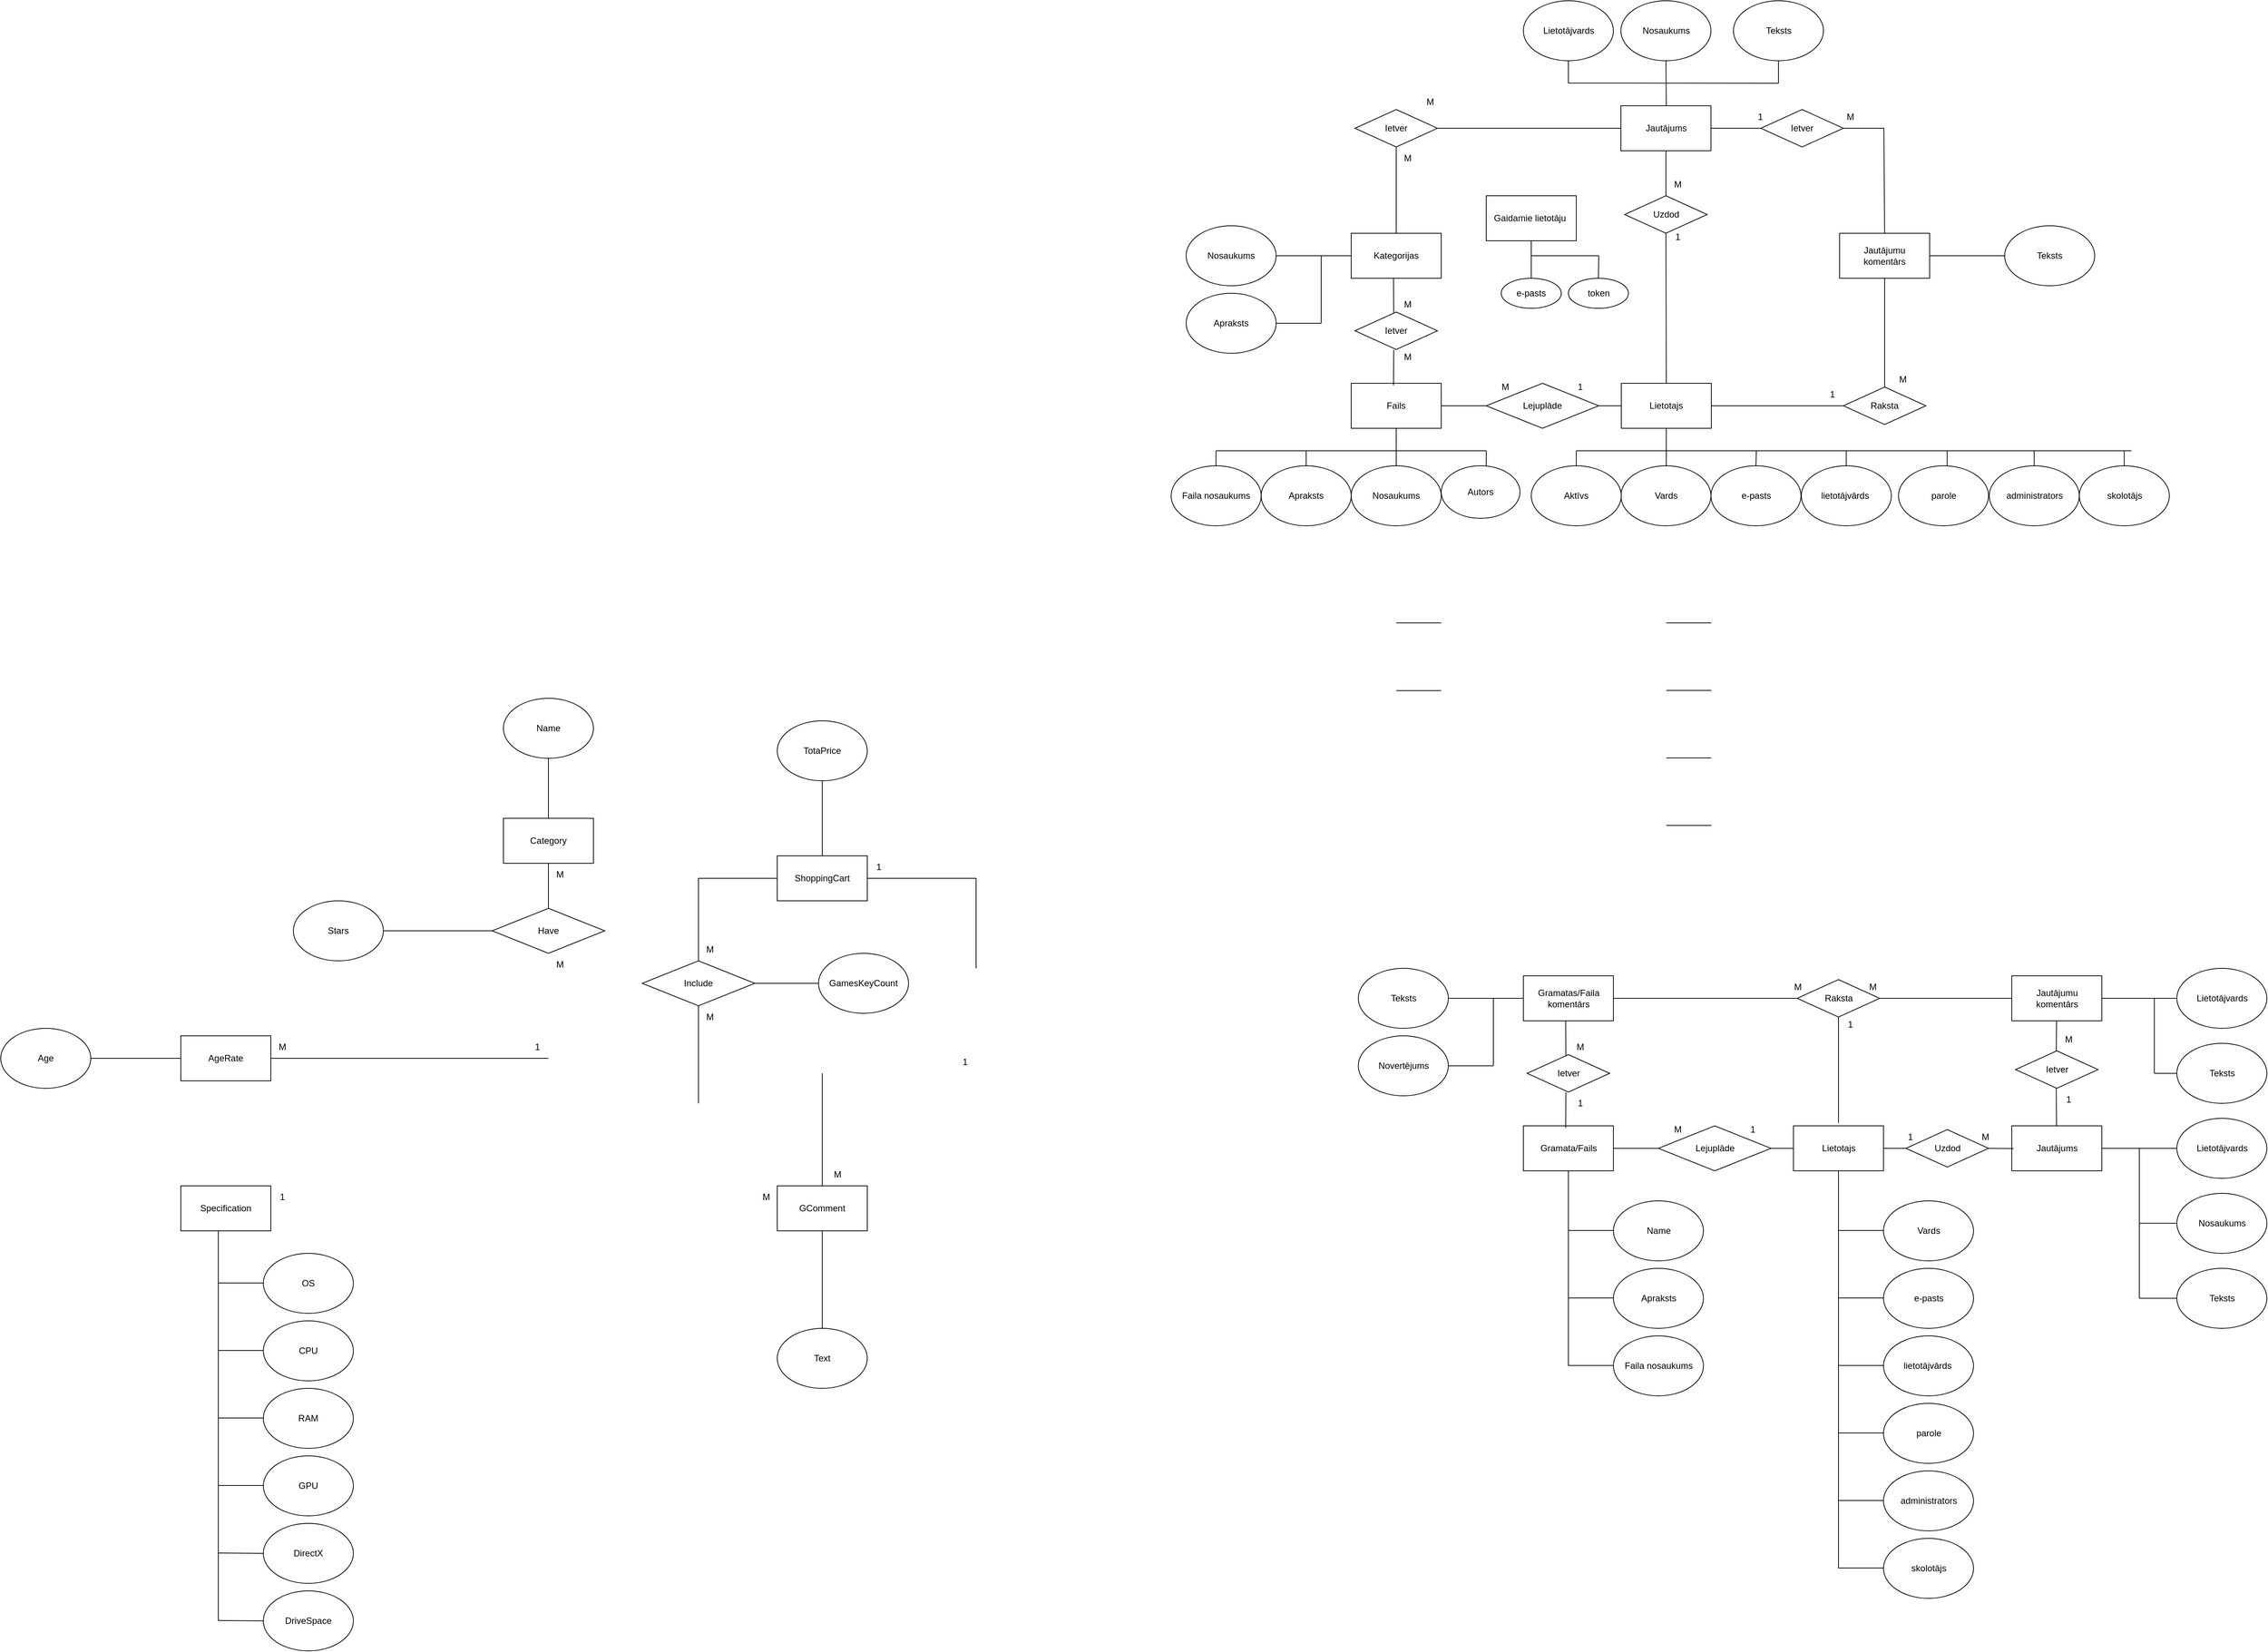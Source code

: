 <mxfile version="24.4.8" type="github">
  <diagram name="Страница — 1" id="zl32AqLXAHDdqQoyT2EN">
    <mxGraphModel dx="4114" dy="1927" grid="1" gridSize="10" guides="1" tooltips="1" connect="1" arrows="1" fold="1" page="1" pageScale="1" pageWidth="827" pageHeight="1169" math="0" shadow="0">
      <root>
        <mxCell id="0" />
        <mxCell id="1" parent="0" />
        <mxCell id="kFYqLt2y3ZUQdu_gal-k-1" value="Jautājumu&lt;br&gt;komentārs" style="rounded=0;whiteSpace=wrap;html=1;" parent="1" vertex="1">
          <mxGeometry x="711" y="-850" width="120" height="60" as="geometry" />
        </mxCell>
        <mxCell id="kFYqLt2y3ZUQdu_gal-k-2" value="Jautājums" style="rounded=0;whiteSpace=wrap;html=1;" parent="1" vertex="1">
          <mxGeometry x="419.5" y="-1020" width="120" height="60" as="geometry" />
        </mxCell>
        <mxCell id="kFYqLt2y3ZUQdu_gal-k-3" value="Fails" style="rounded=0;whiteSpace=wrap;html=1;" parent="1" vertex="1">
          <mxGeometry x="60" y="-650" width="120" height="60" as="geometry" />
        </mxCell>
        <mxCell id="kFYqLt2y3ZUQdu_gal-k-4" value="ShoppingCart" style="rounded=0;whiteSpace=wrap;html=1;" parent="1" vertex="1">
          <mxGeometry x="-705" y="-20" width="120" height="60" as="geometry" />
        </mxCell>
        <mxCell id="kFYqLt2y3ZUQdu_gal-k-5" value="Lietotajs" style="rounded=0;whiteSpace=wrap;html=1;" parent="1" vertex="1">
          <mxGeometry x="420" y="-650" width="120" height="60" as="geometry" />
        </mxCell>
        <mxCell id="kFYqLt2y3ZUQdu_gal-k-6" value="Teksts" style="ellipse;whiteSpace=wrap;html=1;" parent="1" vertex="1">
          <mxGeometry x="931" y="-860" width="120" height="80" as="geometry" />
        </mxCell>
        <mxCell id="kFYqLt2y3ZUQdu_gal-k-7" value="" style="endArrow=none;html=1;rounded=0;exitX=1;exitY=0.5;exitDx=0;exitDy=0;" parent="1" source="kFYqLt2y3ZUQdu_gal-k-1" edge="1">
          <mxGeometry width="50" height="50" relative="1" as="geometry">
            <mxPoint x="811" y="-680" as="sourcePoint" />
            <mxPoint x="931" y="-820" as="targetPoint" />
          </mxGeometry>
        </mxCell>
        <mxCell id="kFYqLt2y3ZUQdu_gal-k-8" value="Lietotājvards" style="ellipse;whiteSpace=wrap;html=1;" parent="1" vertex="1">
          <mxGeometry x="289.5" y="-1160" width="120" height="80" as="geometry" />
        </mxCell>
        <mxCell id="kFYqLt2y3ZUQdu_gal-k-9" value="Nosaukums" style="ellipse;whiteSpace=wrap;html=1;" parent="1" vertex="1">
          <mxGeometry x="419.5" y="-1160" width="120" height="80" as="geometry" />
        </mxCell>
        <mxCell id="kFYqLt2y3ZUQdu_gal-k-10" value="" style="endArrow=none;html=1;rounded=0;entryX=0.5;entryY=1;entryDx=0;entryDy=0;" parent="1" edge="1" target="kFYqLt2y3ZUQdu_gal-k-9">
          <mxGeometry width="50" height="50" relative="1" as="geometry">
            <mxPoint x="480" y="-1020" as="sourcePoint" />
            <mxPoint x="643.5" y="-990" as="targetPoint" />
          </mxGeometry>
        </mxCell>
        <mxCell id="kFYqLt2y3ZUQdu_gal-k-11" value="" style="endArrow=none;html=1;rounded=0;" parent="1" edge="1">
          <mxGeometry width="50" height="50" relative="1" as="geometry">
            <mxPoint x="349" y="-1050.28" as="sourcePoint" />
            <mxPoint x="629.5" y="-1050" as="targetPoint" />
          </mxGeometry>
        </mxCell>
        <mxCell id="kFYqLt2y3ZUQdu_gal-k-13" value="" style="endArrow=none;html=1;rounded=0;exitX=0.5;exitY=0;exitDx=0;exitDy=0;entryX=1;entryY=0.5;entryDx=0;entryDy=0;" parent="1" source="kFYqLt2y3ZUQdu_gal-k-1" target="H1r55hv6cag2Kq7DpMwc-3" edge="1">
          <mxGeometry width="50" height="50" relative="1" as="geometry">
            <mxPoint x="738.8" y="-860" as="sourcePoint" />
            <mxPoint x="739.5" y="-1010.0" as="targetPoint" />
            <Array as="points">
              <mxPoint x="770" y="-990" />
            </Array>
          </mxGeometry>
        </mxCell>
        <mxCell id="kFYqLt2y3ZUQdu_gal-k-14" value="" style="endArrow=none;html=1;rounded=0;exitX=0.5;exitY=0;exitDx=0;exitDy=0;entryX=0.5;entryY=1;entryDx=0;entryDy=0;" parent="1" source="VUvAiX2HDTpHdCh1CwL9-2" target="kFYqLt2y3ZUQdu_gal-k-2" edge="1">
          <mxGeometry width="50" height="50" relative="1" as="geometry">
            <mxPoint x="544" y="-965" as="sourcePoint" />
            <mxPoint x="574" y="-885" as="targetPoint" />
          </mxGeometry>
        </mxCell>
        <mxCell id="kFYqLt2y3ZUQdu_gal-k-17" value="GComment" style="rounded=0;whiteSpace=wrap;html=1;" parent="1" vertex="1">
          <mxGeometry x="-705" y="420" width="120" height="60" as="geometry" />
        </mxCell>
        <mxCell id="kFYqLt2y3ZUQdu_gal-k-18" value="Text" style="ellipse;whiteSpace=wrap;html=1;" parent="1" vertex="1">
          <mxGeometry x="-705" y="610" width="120" height="80" as="geometry" />
        </mxCell>
        <mxCell id="kFYqLt2y3ZUQdu_gal-k-19" value="" style="endArrow=none;html=1;rounded=0;exitX=0.5;exitY=1;exitDx=0;exitDy=0;" parent="1" source="kFYqLt2y3ZUQdu_gal-k-17" edge="1">
          <mxGeometry width="50" height="50" relative="1" as="geometry">
            <mxPoint x="-595" y="590" as="sourcePoint" />
            <mxPoint x="-645" y="610" as="targetPoint" />
          </mxGeometry>
        </mxCell>
        <mxCell id="kFYqLt2y3ZUQdu_gal-k-20" value="Vards" style="ellipse;whiteSpace=wrap;html=1;" parent="1" vertex="1">
          <mxGeometry x="419.5" y="-540" width="120" height="80" as="geometry" />
        </mxCell>
        <mxCell id="kFYqLt2y3ZUQdu_gal-k-21" value="e-pasts" style="ellipse;whiteSpace=wrap;html=1;" parent="1" vertex="1">
          <mxGeometry x="539.5" y="-540" width="120" height="80" as="geometry" />
        </mxCell>
        <mxCell id="kFYqLt2y3ZUQdu_gal-k-22" value="lietotājvārds&amp;nbsp;" style="ellipse;whiteSpace=wrap;html=1;" parent="1" vertex="1">
          <mxGeometry x="660" y="-540" width="120" height="80" as="geometry" />
        </mxCell>
        <mxCell id="kFYqLt2y3ZUQdu_gal-k-23" value="parole" style="ellipse;whiteSpace=wrap;html=1;" parent="1" vertex="1">
          <mxGeometry x="789.5" y="-540" width="120" height="80" as="geometry" />
        </mxCell>
        <mxCell id="kFYqLt2y3ZUQdu_gal-k-24" value="administrators" style="ellipse;whiteSpace=wrap;html=1;" parent="1" vertex="1">
          <mxGeometry x="910.5" y="-540" width="120" height="80" as="geometry" />
        </mxCell>
        <mxCell id="kFYqLt2y3ZUQdu_gal-k-25" value="skolotājs" style="ellipse;whiteSpace=wrap;html=1;" parent="1" vertex="1">
          <mxGeometry x="1030.5" y="-540" width="120" height="80" as="geometry" />
        </mxCell>
        <mxCell id="kFYqLt2y3ZUQdu_gal-k-26" value="" style="endArrow=none;html=1;rounded=0;" parent="1" edge="1">
          <mxGeometry width="50" height="50" relative="1" as="geometry">
            <mxPoint x="1100" y="-560" as="sourcePoint" />
            <mxPoint x="360" y="-560" as="targetPoint" />
          </mxGeometry>
        </mxCell>
        <mxCell id="kFYqLt2y3ZUQdu_gal-k-27" value="" style="endArrow=none;html=1;rounded=0;exitX=0.5;exitY=1;exitDx=0;exitDy=0;" parent="1" edge="1" source="kFYqLt2y3ZUQdu_gal-k-5">
          <mxGeometry width="50" height="50" relative="1" as="geometry">
            <mxPoint x="450" y="-530" as="sourcePoint" />
            <mxPoint x="480" y="-540" as="targetPoint" />
          </mxGeometry>
        </mxCell>
        <mxCell id="kFYqLt2y3ZUQdu_gal-k-28" value="" style="endArrow=none;html=1;rounded=0;entryX=0.5;entryY=0;entryDx=0;entryDy=0;" parent="1" edge="1" target="kFYqLt2y3ZUQdu_gal-k-21">
          <mxGeometry width="50" height="50" relative="1" as="geometry">
            <mxPoint x="600" y="-560" as="sourcePoint" />
            <mxPoint x="784.5" y="-510.24" as="targetPoint" />
          </mxGeometry>
        </mxCell>
        <mxCell id="kFYqLt2y3ZUQdu_gal-k-29" value="" style="endArrow=none;html=1;rounded=0;entryX=0;entryY=0.5;entryDx=0;entryDy=0;" parent="1" edge="1">
          <mxGeometry width="50" height="50" relative="1" as="geometry">
            <mxPoint x="480" y="-330.5" as="sourcePoint" />
            <mxPoint x="540" y="-330.5" as="targetPoint" />
          </mxGeometry>
        </mxCell>
        <mxCell id="kFYqLt2y3ZUQdu_gal-k-30" value="" style="endArrow=none;html=1;rounded=0;entryX=0;entryY=0.5;entryDx=0;entryDy=0;" parent="1" edge="1">
          <mxGeometry width="50" height="50" relative="1" as="geometry">
            <mxPoint x="480" y="-240.5" as="sourcePoint" />
            <mxPoint x="540" y="-240.5" as="targetPoint" />
          </mxGeometry>
        </mxCell>
        <mxCell id="kFYqLt2y3ZUQdu_gal-k-31" value="" style="endArrow=none;html=1;rounded=0;entryX=0;entryY=0.5;entryDx=0;entryDy=0;" parent="1" edge="1">
          <mxGeometry width="50" height="50" relative="1" as="geometry">
            <mxPoint x="480" y="-150.5" as="sourcePoint" />
            <mxPoint x="540" y="-150.5" as="targetPoint" />
          </mxGeometry>
        </mxCell>
        <mxCell id="kFYqLt2y3ZUQdu_gal-k-32" value="" style="endArrow=none;html=1;rounded=0;entryX=0;entryY=0.5;entryDx=0;entryDy=0;" parent="1" edge="1">
          <mxGeometry width="50" height="50" relative="1" as="geometry">
            <mxPoint x="480" y="-60.5" as="sourcePoint" />
            <mxPoint x="540" y="-60.5" as="targetPoint" />
          </mxGeometry>
        </mxCell>
        <mxCell id="kFYqLt2y3ZUQdu_gal-k-34" value="" style="endArrow=none;html=1;rounded=0;" parent="1" target="kFYqLt2y3ZUQdu_gal-k-17" edge="1">
          <mxGeometry width="50" height="50" relative="1" as="geometry">
            <mxPoint x="-645" y="270" as="sourcePoint" />
            <mxPoint x="-484" y="340" as="targetPoint" />
          </mxGeometry>
        </mxCell>
        <mxCell id="kFYqLt2y3ZUQdu_gal-k-35" value="Nosaukums" style="ellipse;whiteSpace=wrap;html=1;" parent="1" vertex="1">
          <mxGeometry x="60" y="-540" width="120" height="80" as="geometry" />
        </mxCell>
        <mxCell id="kFYqLt2y3ZUQdu_gal-k-36" value="Autors" style="ellipse;whiteSpace=wrap;html=1;" parent="1" vertex="1">
          <mxGeometry x="180" y="-540" width="105" height="70" as="geometry" />
        </mxCell>
        <mxCell id="kFYqLt2y3ZUQdu_gal-k-37" value="Apraksts" style="ellipse;whiteSpace=wrap;html=1;" parent="1" vertex="1">
          <mxGeometry x="-60" y="-540" width="120" height="80" as="geometry" />
        </mxCell>
        <mxCell id="kFYqLt2y3ZUQdu_gal-k-40" value="" style="endArrow=none;html=1;rounded=0;" parent="1" edge="1">
          <mxGeometry width="50" height="50" relative="1" as="geometry">
            <mxPoint x="-120" y="-560" as="sourcePoint" />
            <mxPoint x="240" y="-560" as="targetPoint" />
          </mxGeometry>
        </mxCell>
        <mxCell id="kFYqLt2y3ZUQdu_gal-k-41" value="" style="endArrow=none;html=1;rounded=0;exitX=0.5;exitY=1;exitDx=0;exitDy=0;" parent="1" edge="1" source="kFYqLt2y3ZUQdu_gal-k-3">
          <mxGeometry width="50" height="50" relative="1" as="geometry">
            <mxPoint x="120" y="-510.5" as="sourcePoint" />
            <mxPoint x="120" y="-540" as="targetPoint" />
          </mxGeometry>
        </mxCell>
        <mxCell id="kFYqLt2y3ZUQdu_gal-k-42" value="" style="endArrow=none;html=1;rounded=0;entryX=0.5;entryY=0;entryDx=0;entryDy=0;" parent="1" edge="1" target="kFYqLt2y3ZUQdu_gal-k-37">
          <mxGeometry width="50" height="50" relative="1" as="geometry">
            <mxPoint y="-560" as="sourcePoint" />
            <mxPoint x="90" y="-450" as="targetPoint" />
          </mxGeometry>
        </mxCell>
        <mxCell id="kFYqLt2y3ZUQdu_gal-k-43" value="" style="endArrow=none;html=1;rounded=0;entryX=0;entryY=0.5;entryDx=0;entryDy=0;" parent="1" edge="1">
          <mxGeometry width="50" height="50" relative="1" as="geometry">
            <mxPoint x="120" y="-330.5" as="sourcePoint" />
            <mxPoint x="180" y="-330.5" as="targetPoint" />
          </mxGeometry>
        </mxCell>
        <mxCell id="kFYqLt2y3ZUQdu_gal-k-47" value="Category" style="rounded=0;whiteSpace=wrap;html=1;" parent="1" vertex="1">
          <mxGeometry x="-1070" y="-70" width="120" height="60" as="geometry" />
        </mxCell>
        <mxCell id="kFYqLt2y3ZUQdu_gal-k-48" value="AgeRate" style="rounded=0;whiteSpace=wrap;html=1;" parent="1" vertex="1">
          <mxGeometry x="-1500" y="220" width="120" height="60" as="geometry" />
        </mxCell>
        <mxCell id="kFYqLt2y3ZUQdu_gal-k-49" value="Specification" style="rounded=0;whiteSpace=wrap;html=1;" parent="1" vertex="1">
          <mxGeometry x="-1500" y="420" width="120" height="60" as="geometry" />
        </mxCell>
        <mxCell id="kFYqLt2y3ZUQdu_gal-k-50" value="OS" style="ellipse;whiteSpace=wrap;html=1;" parent="1" vertex="1">
          <mxGeometry x="-1390" y="510" width="120" height="80" as="geometry" />
        </mxCell>
        <mxCell id="kFYqLt2y3ZUQdu_gal-k-51" value="CPU" style="ellipse;whiteSpace=wrap;html=1;" parent="1" vertex="1">
          <mxGeometry x="-1390" y="600" width="120" height="80" as="geometry" />
        </mxCell>
        <mxCell id="kFYqLt2y3ZUQdu_gal-k-52" value="RAM" style="ellipse;whiteSpace=wrap;html=1;" parent="1" vertex="1">
          <mxGeometry x="-1390" y="690" width="120" height="80" as="geometry" />
        </mxCell>
        <mxCell id="kFYqLt2y3ZUQdu_gal-k-53" value="GPU" style="ellipse;whiteSpace=wrap;html=1;" parent="1" vertex="1">
          <mxGeometry x="-1390" y="780" width="120" height="80" as="geometry" />
        </mxCell>
        <mxCell id="kFYqLt2y3ZUQdu_gal-k-54" value="DirectX" style="ellipse;whiteSpace=wrap;html=1;" parent="1" vertex="1">
          <mxGeometry x="-1390" y="870" width="120" height="80" as="geometry" />
        </mxCell>
        <mxCell id="kFYqLt2y3ZUQdu_gal-k-55" value="" style="endArrow=none;html=1;rounded=0;" parent="1" edge="1">
          <mxGeometry width="50" height="50" relative="1" as="geometry">
            <mxPoint x="-1450" y="1000" as="sourcePoint" />
            <mxPoint x="-1450" y="480" as="targetPoint" />
          </mxGeometry>
        </mxCell>
        <mxCell id="kFYqLt2y3ZUQdu_gal-k-56" value="" style="endArrow=none;html=1;rounded=0;entryX=0;entryY=0.5;entryDx=0;entryDy=0;" parent="1" edge="1">
          <mxGeometry width="50" height="50" relative="1" as="geometry">
            <mxPoint x="-1450" y="549.5" as="sourcePoint" />
            <mxPoint x="-1390" y="549.5" as="targetPoint" />
          </mxGeometry>
        </mxCell>
        <mxCell id="kFYqLt2y3ZUQdu_gal-k-57" value="" style="endArrow=none;html=1;rounded=0;entryX=0;entryY=0.5;entryDx=0;entryDy=0;" parent="1" edge="1">
          <mxGeometry width="50" height="50" relative="1" as="geometry">
            <mxPoint x="-1450" y="639.5" as="sourcePoint" />
            <mxPoint x="-1390" y="639.5" as="targetPoint" />
          </mxGeometry>
        </mxCell>
        <mxCell id="kFYqLt2y3ZUQdu_gal-k-58" value="" style="endArrow=none;html=1;rounded=0;entryX=0;entryY=0.5;entryDx=0;entryDy=0;" parent="1" edge="1">
          <mxGeometry width="50" height="50" relative="1" as="geometry">
            <mxPoint x="-1450" y="729.5" as="sourcePoint" />
            <mxPoint x="-1390" y="729.5" as="targetPoint" />
          </mxGeometry>
        </mxCell>
        <mxCell id="kFYqLt2y3ZUQdu_gal-k-59" value="" style="endArrow=none;html=1;rounded=0;entryX=0;entryY=0.5;entryDx=0;entryDy=0;" parent="1" edge="1">
          <mxGeometry width="50" height="50" relative="1" as="geometry">
            <mxPoint x="-1450" y="819.5" as="sourcePoint" />
            <mxPoint x="-1390" y="819.5" as="targetPoint" />
          </mxGeometry>
        </mxCell>
        <mxCell id="kFYqLt2y3ZUQdu_gal-k-60" value="" style="endArrow=none;html=1;rounded=0;entryX=0;entryY=0.5;entryDx=0;entryDy=0;" parent="1" edge="1">
          <mxGeometry width="50" height="50" relative="1" as="geometry">
            <mxPoint x="-1450" y="909.5" as="sourcePoint" />
            <mxPoint x="-1390" y="910" as="targetPoint" />
          </mxGeometry>
        </mxCell>
        <mxCell id="kFYqLt2y3ZUQdu_gal-k-61" value="DriveSpace" style="ellipse;whiteSpace=wrap;html=1;" parent="1" vertex="1">
          <mxGeometry x="-1390" y="960" width="120" height="80" as="geometry" />
        </mxCell>
        <mxCell id="kFYqLt2y3ZUQdu_gal-k-62" value="" style="endArrow=none;html=1;rounded=0;entryX=0;entryY=0.5;entryDx=0;entryDy=0;" parent="1" edge="1">
          <mxGeometry width="50" height="50" relative="1" as="geometry">
            <mxPoint x="-1450" y="999.5" as="sourcePoint" />
            <mxPoint x="-1390" y="1000" as="targetPoint" />
          </mxGeometry>
        </mxCell>
        <mxCell id="kFYqLt2y3ZUQdu_gal-k-64" value="Age" style="ellipse;whiteSpace=wrap;html=1;" parent="1" vertex="1">
          <mxGeometry x="-1740" y="210" width="120" height="80" as="geometry" />
        </mxCell>
        <mxCell id="kFYqLt2y3ZUQdu_gal-k-65" value="" style="endArrow=none;html=1;rounded=0;exitX=0;exitY=0.5;exitDx=0;exitDy=0;" parent="1" source="kFYqLt2y3ZUQdu_gal-k-48" edge="1">
          <mxGeometry width="50" height="50" relative="1" as="geometry">
            <mxPoint x="-1840" y="250" as="sourcePoint" />
            <mxPoint x="-1620" y="250" as="targetPoint" />
          </mxGeometry>
        </mxCell>
        <mxCell id="kFYqLt2y3ZUQdu_gal-k-67" value="" style="endArrow=none;html=1;rounded=0;" parent="1" source="kFYqLt2y3ZUQdu_gal-k-48" edge="1">
          <mxGeometry width="50" height="50" relative="1" as="geometry">
            <mxPoint x="-1160" y="250" as="sourcePoint" />
            <mxPoint x="-1010" y="250" as="targetPoint" />
          </mxGeometry>
        </mxCell>
        <mxCell id="kFYqLt2y3ZUQdu_gal-k-68" value="Have" style="rhombus;whiteSpace=wrap;html=1;" parent="1" vertex="1">
          <mxGeometry x="-1085" y="50" width="150" height="60" as="geometry" />
        </mxCell>
        <mxCell id="kFYqLt2y3ZUQdu_gal-k-69" value="" style="endArrow=none;html=1;rounded=0;entryX=0.5;entryY=1;entryDx=0;entryDy=0;exitX=0.5;exitY=0;exitDx=0;exitDy=0;" parent="1" source="kFYqLt2y3ZUQdu_gal-k-68" target="kFYqLt2y3ZUQdu_gal-k-47" edge="1">
          <mxGeometry width="50" height="50" relative="1" as="geometry">
            <mxPoint x="-925" y="170" as="sourcePoint" />
            <mxPoint x="-855" y="170" as="targetPoint" />
          </mxGeometry>
        </mxCell>
        <mxCell id="kFYqLt2y3ZUQdu_gal-k-70" value="Name" style="ellipse;whiteSpace=wrap;html=1;" parent="1" vertex="1">
          <mxGeometry x="-1070" y="-230" width="120" height="80" as="geometry" />
        </mxCell>
        <mxCell id="kFYqLt2y3ZUQdu_gal-k-71" value="" style="endArrow=none;html=1;rounded=0;entryX=0.5;entryY=1;entryDx=0;entryDy=0;exitX=0.5;exitY=0;exitDx=0;exitDy=0;" parent="1" source="kFYqLt2y3ZUQdu_gal-k-47" edge="1">
          <mxGeometry width="50" height="50" relative="1" as="geometry">
            <mxPoint x="-970" y="-80" as="sourcePoint" />
            <mxPoint x="-1010.0" y="-150" as="targetPoint" />
          </mxGeometry>
        </mxCell>
        <mxCell id="kFYqLt2y3ZUQdu_gal-k-72" value="TotaPrice" style="ellipse;whiteSpace=wrap;html=1;" parent="1" vertex="1">
          <mxGeometry x="-705" y="-200" width="120" height="80" as="geometry" />
        </mxCell>
        <mxCell id="kFYqLt2y3ZUQdu_gal-k-73" value="1" style="text;html=1;align=center;verticalAlign=middle;resizable=0;points=[];autosize=1;strokeColor=none;fillColor=none;" parent="1" vertex="1">
          <mxGeometry x="479.5" y="-860" width="30" height="30" as="geometry" />
        </mxCell>
        <mxCell id="kFYqLt2y3ZUQdu_gal-k-74" value="M" style="text;html=1;align=center;verticalAlign=middle;resizable=0;points=[];autosize=1;strokeColor=none;fillColor=none;" parent="1" vertex="1">
          <mxGeometry x="479.5" y="-930" width="30" height="30" as="geometry" />
        </mxCell>
        <mxCell id="kFYqLt2y3ZUQdu_gal-k-75" value="M" style="text;html=1;align=center;verticalAlign=middle;resizable=0;points=[];autosize=1;strokeColor=none;fillColor=none;" parent="1" vertex="1">
          <mxGeometry x="150" y="-1040" width="30" height="30" as="geometry" />
        </mxCell>
        <mxCell id="kFYqLt2y3ZUQdu_gal-k-77" value="M" style="text;html=1;align=center;verticalAlign=middle;resizable=0;points=[];autosize=1;strokeColor=none;fillColor=none;" parent="1" vertex="1">
          <mxGeometry x="780" y="-670" width="30" height="30" as="geometry" />
        </mxCell>
        <mxCell id="kFYqLt2y3ZUQdu_gal-k-78" value="1" style="text;html=1;align=center;verticalAlign=middle;resizable=0;points=[];autosize=1;strokeColor=none;fillColor=none;" parent="1" vertex="1">
          <mxGeometry x="-470" y="240" width="30" height="30" as="geometry" />
        </mxCell>
        <mxCell id="kFYqLt2y3ZUQdu_gal-k-79" value="M" style="text;html=1;align=center;verticalAlign=middle;resizable=0;points=[];autosize=1;strokeColor=none;fillColor=none;" parent="1" vertex="1">
          <mxGeometry x="-640" y="390" width="30" height="30" as="geometry" />
        </mxCell>
        <mxCell id="kFYqLt2y3ZUQdu_gal-k-80" value="M" style="text;html=1;align=center;verticalAlign=middle;resizable=0;points=[];autosize=1;strokeColor=none;fillColor=none;" parent="1" vertex="1">
          <mxGeometry x="-735" y="420" width="30" height="30" as="geometry" />
        </mxCell>
        <mxCell id="kFYqLt2y3ZUQdu_gal-k-81" value="1" style="text;html=1;align=center;verticalAlign=middle;resizable=0;points=[];autosize=1;strokeColor=none;fillColor=none;" parent="1" vertex="1">
          <mxGeometry x="350" y="-660" width="30" height="30" as="geometry" />
        </mxCell>
        <mxCell id="kFYqLt2y3ZUQdu_gal-k-83" value="1" style="text;html=1;align=center;verticalAlign=middle;resizable=0;points=[];autosize=1;strokeColor=none;fillColor=none;" parent="1" vertex="1">
          <mxGeometry x="-1380" y="420" width="30" height="30" as="geometry" />
        </mxCell>
        <mxCell id="kFYqLt2y3ZUQdu_gal-k-84" value="M" style="text;html=1;align=center;verticalAlign=middle;resizable=0;points=[];autosize=1;strokeColor=none;fillColor=none;" parent="1" vertex="1">
          <mxGeometry x="-1380" y="220" width="30" height="30" as="geometry" />
        </mxCell>
        <mxCell id="kFYqLt2y3ZUQdu_gal-k-85" value="1" style="text;html=1;align=center;verticalAlign=middle;resizable=0;points=[];autosize=1;strokeColor=none;fillColor=none;" parent="1" vertex="1">
          <mxGeometry x="-1040" y="220" width="30" height="30" as="geometry" />
        </mxCell>
        <mxCell id="kFYqLt2y3ZUQdu_gal-k-86" value="M" style="text;html=1;align=center;verticalAlign=middle;resizable=0;points=[];autosize=1;strokeColor=none;fillColor=none;" parent="1" vertex="1">
          <mxGeometry x="-1010" y="110" width="30" height="30" as="geometry" />
        </mxCell>
        <mxCell id="kFYqLt2y3ZUQdu_gal-k-87" value="M" style="text;html=1;align=center;verticalAlign=middle;resizable=0;points=[];autosize=1;strokeColor=none;fillColor=none;" parent="1" vertex="1">
          <mxGeometry x="-1010" y="-10" width="30" height="30" as="geometry" />
        </mxCell>
        <mxCell id="kFYqLt2y3ZUQdu_gal-k-88" value="Include" style="rhombus;whiteSpace=wrap;html=1;" parent="1" vertex="1">
          <mxGeometry x="-885" y="120" width="150" height="60" as="geometry" />
        </mxCell>
        <mxCell id="kFYqLt2y3ZUQdu_gal-k-89" value="" style="endArrow=none;html=1;rounded=0;entryX=0.5;entryY=1;entryDx=0;entryDy=0;exitX=0.5;exitY=0;exitDx=0;exitDy=0;" parent="1" source="kFYqLt2y3ZUQdu_gal-k-4" edge="1">
          <mxGeometry width="50" height="50" relative="1" as="geometry">
            <mxPoint x="-586" y="-50" as="sourcePoint" />
            <mxPoint x="-645" y="-120" as="targetPoint" />
          </mxGeometry>
        </mxCell>
        <mxCell id="kFYqLt2y3ZUQdu_gal-k-90" value="" style="endArrow=none;html=1;rounded=0;exitX=1;exitY=0.5;exitDx=0;exitDy=0;" parent="1" source="kFYqLt2y3ZUQdu_gal-k-4" edge="1">
          <mxGeometry width="50" height="50" relative="1" as="geometry">
            <mxPoint x="-370" y="20" as="sourcePoint" />
            <mxPoint x="-440" y="130" as="targetPoint" />
            <Array as="points">
              <mxPoint x="-440" y="10" />
            </Array>
          </mxGeometry>
        </mxCell>
        <mxCell id="kFYqLt2y3ZUQdu_gal-k-92" value="" style="endArrow=none;html=1;rounded=0;entryX=0.5;entryY=1;entryDx=0;entryDy=0;" parent="1" target="kFYqLt2y3ZUQdu_gal-k-88" edge="1">
          <mxGeometry width="50" height="50" relative="1" as="geometry">
            <mxPoint x="-810" y="310" as="sourcePoint" />
            <mxPoint x="-760" y="160" as="targetPoint" />
          </mxGeometry>
        </mxCell>
        <mxCell id="kFYqLt2y3ZUQdu_gal-k-93" value="M" style="text;html=1;align=center;verticalAlign=middle;resizable=0;points=[];autosize=1;strokeColor=none;fillColor=none;" parent="1" vertex="1">
          <mxGeometry x="-810" y="180" width="30" height="30" as="geometry" />
        </mxCell>
        <mxCell id="kFYqLt2y3ZUQdu_gal-k-94" value="" style="endArrow=none;html=1;rounded=0;exitX=0;exitY=0.5;exitDx=0;exitDy=0;entryX=0.5;entryY=0;entryDx=0;entryDy=0;" parent="1" source="kFYqLt2y3ZUQdu_gal-k-4" target="kFYqLt2y3ZUQdu_gal-k-88" edge="1">
          <mxGeometry width="50" height="50" relative="1" as="geometry">
            <mxPoint x="-780" y="9" as="sourcePoint" />
            <mxPoint x="-910" y="9" as="targetPoint" />
            <Array as="points">
              <mxPoint x="-810" y="10" />
            </Array>
          </mxGeometry>
        </mxCell>
        <mxCell id="kFYqLt2y3ZUQdu_gal-k-95" value="M" style="text;html=1;align=center;verticalAlign=middle;resizable=0;points=[];autosize=1;strokeColor=none;fillColor=none;" parent="1" vertex="1">
          <mxGeometry x="-810" y="90" width="30" height="30" as="geometry" />
        </mxCell>
        <mxCell id="kFYqLt2y3ZUQdu_gal-k-96" value="" style="endArrow=none;html=1;rounded=0;entryX=0;entryY=0.5;entryDx=0;entryDy=0;exitX=1;exitY=0.5;exitDx=0;exitDy=0;" parent="1" source="kFYqLt2y3ZUQdu_gal-k-99" target="kFYqLt2y3ZUQdu_gal-k-68" edge="1">
          <mxGeometry width="50" height="50" relative="1" as="geometry">
            <mxPoint x="-1220" y="80" as="sourcePoint" />
            <mxPoint x="-1130" y="79.5" as="targetPoint" />
          </mxGeometry>
        </mxCell>
        <mxCell id="kFYqLt2y3ZUQdu_gal-k-97" value="" style="endArrow=none;html=1;rounded=0;exitX=1;exitY=0.5;exitDx=0;exitDy=0;entryX=0;entryY=0.5;entryDx=0;entryDy=0;" parent="1" source="kFYqLt2y3ZUQdu_gal-k-88" target="kFYqLt2y3ZUQdu_gal-k-98" edge="1">
          <mxGeometry width="50" height="50" relative="1" as="geometry">
            <mxPoint x="-712.5" y="149.5" as="sourcePoint" />
            <mxPoint x="-650" y="150" as="targetPoint" />
          </mxGeometry>
        </mxCell>
        <mxCell id="kFYqLt2y3ZUQdu_gal-k-98" value="GamesKeyCount" style="ellipse;whiteSpace=wrap;html=1;" parent="1" vertex="1">
          <mxGeometry x="-650" y="110" width="120" height="80" as="geometry" />
        </mxCell>
        <mxCell id="kFYqLt2y3ZUQdu_gal-k-99" value="Stars" style="ellipse;whiteSpace=wrap;html=1;" parent="1" vertex="1">
          <mxGeometry x="-1350" y="40" width="120" height="80" as="geometry" />
        </mxCell>
        <mxCell id="kFYqLt2y3ZUQdu_gal-k-100" value="1" style="text;html=1;align=center;verticalAlign=middle;resizable=0;points=[];autosize=1;strokeColor=none;fillColor=none;" parent="1" vertex="1">
          <mxGeometry x="686" y="-650" width="30" height="30" as="geometry" />
        </mxCell>
        <mxCell id="kFYqLt2y3ZUQdu_gal-k-101" value="1" style="text;html=1;align=center;verticalAlign=middle;resizable=0;points=[];autosize=1;strokeColor=none;fillColor=none;" parent="1" vertex="1">
          <mxGeometry x="-585" y="-20" width="30" height="30" as="geometry" />
        </mxCell>
        <mxCell id="kFYqLt2y3ZUQdu_gal-k-103" value="" style="endArrow=none;html=1;rounded=0;entryX=0;entryY=0.5;entryDx=0;entryDy=0;exitX=1;exitY=0.5;exitDx=0;exitDy=0;" parent="1" source="kFYqLt2y3ZUQdu_gal-k-106" target="kFYqLt2y3ZUQdu_gal-k-5" edge="1">
          <mxGeometry width="50" height="50" relative="1" as="geometry">
            <mxPoint x="350" y="-620" as="sourcePoint" />
            <mxPoint x="540" y="-630" as="targetPoint" />
          </mxGeometry>
        </mxCell>
        <mxCell id="kFYqLt2y3ZUQdu_gal-k-106" value="Lejuplāde" style="rhombus;whiteSpace=wrap;html=1;" parent="1" vertex="1">
          <mxGeometry x="240" y="-650" width="150" height="60" as="geometry" />
        </mxCell>
        <mxCell id="kFYqLt2y3ZUQdu_gal-k-107" value="M" style="text;html=1;align=center;verticalAlign=middle;resizable=0;points=[];autosize=1;strokeColor=none;fillColor=none;" parent="1" vertex="1">
          <mxGeometry x="120" y="-770" width="30" height="30" as="geometry" />
        </mxCell>
        <mxCell id="kFYqLt2y3ZUQdu_gal-k-108" value="" style="endArrow=none;html=1;rounded=0;exitX=1;exitY=0.5;exitDx=0;exitDy=0;" parent="1" source="kFYqLt2y3ZUQdu_gal-k-3" target="kFYqLt2y3ZUQdu_gal-k-106" edge="1">
          <mxGeometry width="50" height="50" relative="1" as="geometry">
            <mxPoint x="340" y="-560.95" as="sourcePoint" />
            <mxPoint x="240" y="-620" as="targetPoint" />
          </mxGeometry>
        </mxCell>
        <mxCell id="kFYqLt2y3ZUQdu_gal-k-109" value="Kategorijas" style="rounded=0;whiteSpace=wrap;html=1;" parent="1" vertex="1">
          <mxGeometry x="60" y="-850" width="120" height="60" as="geometry" />
        </mxCell>
        <mxCell id="kFYqLt2y3ZUQdu_gal-k-111" value="Nosaukums" style="ellipse;whiteSpace=wrap;html=1;" parent="1" vertex="1">
          <mxGeometry x="-160" y="-860" width="120" height="80" as="geometry" />
        </mxCell>
        <mxCell id="kFYqLt2y3ZUQdu_gal-k-112" value="Apraksts" style="ellipse;whiteSpace=wrap;html=1;" parent="1" vertex="1">
          <mxGeometry x="-160" y="-770" width="120" height="80" as="geometry" />
        </mxCell>
        <mxCell id="kFYqLt2y3ZUQdu_gal-k-113" value="" style="endArrow=none;html=1;rounded=0;entryX=0;entryY=0.5;entryDx=0;entryDy=0;" parent="1" target="kFYqLt2y3ZUQdu_gal-k-109" edge="1">
          <mxGeometry width="50" height="50" relative="1" as="geometry">
            <mxPoint x="20" y="-730" as="sourcePoint" />
            <mxPoint x="120" y="-790" as="targetPoint" />
            <Array as="points">
              <mxPoint x="20" y="-820" />
            </Array>
          </mxGeometry>
        </mxCell>
        <mxCell id="kFYqLt2y3ZUQdu_gal-k-115" value="" style="endArrow=none;html=1;rounded=0;" parent="1" edge="1">
          <mxGeometry width="50" height="50" relative="1" as="geometry">
            <mxPoint x="-40" y="-820" as="sourcePoint" />
            <mxPoint x="20" y="-820" as="targetPoint" />
          </mxGeometry>
        </mxCell>
        <mxCell id="kFYqLt2y3ZUQdu_gal-k-116" value="" style="endArrow=none;html=1;rounded=0;entryX=1;entryY=0.5;entryDx=0;entryDy=0;" parent="1" target="kFYqLt2y3ZUQdu_gal-k-112" edge="1">
          <mxGeometry width="50" height="50" relative="1" as="geometry">
            <mxPoint x="20" y="-730" as="sourcePoint" />
            <mxPoint x="-10" y="-580" as="targetPoint" />
          </mxGeometry>
        </mxCell>
        <mxCell id="kFYqLt2y3ZUQdu_gal-k-132" value="" style="endArrow=none;html=1;rounded=0;entryX=0.47;entryY=0.046;entryDx=0;entryDy=0;exitX=0.47;exitY=1.009;exitDx=0;exitDy=0;exitPerimeter=0;entryPerimeter=0;" parent="1" source="H1r55hv6cag2Kq7DpMwc-1" target="kFYqLt2y3ZUQdu_gal-k-3" edge="1">
          <mxGeometry width="50" height="50" relative="1" as="geometry">
            <mxPoint x="160" y="-710" as="sourcePoint" />
            <mxPoint x="215" y="-710" as="targetPoint" />
          </mxGeometry>
        </mxCell>
        <mxCell id="kFYqLt2y3ZUQdu_gal-k-133" value="M" style="text;html=1;align=center;verticalAlign=middle;resizable=0;points=[];autosize=1;strokeColor=none;fillColor=none;" parent="1" vertex="1">
          <mxGeometry x="250" y="-660" width="30" height="30" as="geometry" />
        </mxCell>
        <mxCell id="TipFDsnjB_aHPclZi5g--1" value="Teksts" style="ellipse;whiteSpace=wrap;html=1;" parent="1" vertex="1">
          <mxGeometry x="569.5" y="-1160" width="120" height="80" as="geometry" />
        </mxCell>
        <mxCell id="TipFDsnjB_aHPclZi5g--2" value="" style="endArrow=none;html=1;rounded=0;exitX=0.5;exitY=1;exitDx=0;exitDy=0;" parent="1" edge="1" source="kFYqLt2y3ZUQdu_gal-k-8">
          <mxGeometry width="50" height="50" relative="1" as="geometry">
            <mxPoint x="349.5" y="-1070" as="sourcePoint" />
            <mxPoint x="349.5" y="-1050" as="targetPoint" />
          </mxGeometry>
        </mxCell>
        <mxCell id="VUvAiX2HDTpHdCh1CwL9-1" value="" style="endArrow=none;html=1;rounded=0;exitX=0.5;exitY=1;exitDx=0;exitDy=0;" parent="1" edge="1" source="TipFDsnjB_aHPclZi5g--1">
          <mxGeometry width="50" height="50" relative="1" as="geometry">
            <mxPoint x="614.36" y="-1080.0" as="sourcePoint" />
            <mxPoint x="629.5" y="-1050" as="targetPoint" />
            <Array as="points">
              <mxPoint x="629.5" y="-1060" />
            </Array>
          </mxGeometry>
        </mxCell>
        <mxCell id="VUvAiX2HDTpHdCh1CwL9-3" value="Raksta" style="rhombus;whiteSpace=wrap;html=1;" parent="1" vertex="1">
          <mxGeometry x="716" y="-645" width="110" height="50" as="geometry" />
        </mxCell>
        <mxCell id="VUvAiX2HDTpHdCh1CwL9-2" value="Uzdod" style="rhombus;whiteSpace=wrap;html=1;" parent="1" vertex="1">
          <mxGeometry x="424.5" y="-900" width="110" height="50" as="geometry" />
        </mxCell>
        <mxCell id="H1r55hv6cag2Kq7DpMwc-2" value="" style="endArrow=none;html=1;rounded=0;entryX=0.47;entryY=0.046;entryDx=0;entryDy=0;exitX=0.47;exitY=1.009;exitDx=0;exitDy=0;exitPerimeter=0;entryPerimeter=0;" parent="1" source="kFYqLt2y3ZUQdu_gal-k-109" target="H1r55hv6cag2Kq7DpMwc-1" edge="1">
          <mxGeometry width="50" height="50" relative="1" as="geometry">
            <mxPoint x="116" y="-789" as="sourcePoint" />
            <mxPoint x="116" y="-647" as="targetPoint" />
          </mxGeometry>
        </mxCell>
        <mxCell id="H1r55hv6cag2Kq7DpMwc-1" value="Ietver" style="rhombus;whiteSpace=wrap;html=1;" parent="1" vertex="1">
          <mxGeometry x="65" y="-745" width="110" height="50" as="geometry" />
        </mxCell>
        <mxCell id="H1r55hv6cag2Kq7DpMwc-3" value="Ietver" style="rhombus;whiteSpace=wrap;html=1;" parent="1" vertex="1">
          <mxGeometry x="606" y="-1015" width="110" height="50" as="geometry" />
        </mxCell>
        <mxCell id="H1r55hv6cag2Kq7DpMwc-5" value="" style="endArrow=none;html=1;rounded=0;entryX=0;entryY=0.5;entryDx=0;entryDy=0;" parent="1" source="kFYqLt2y3ZUQdu_gal-k-5" target="VUvAiX2HDTpHdCh1CwL9-3" edge="1">
          <mxGeometry width="50" height="50" relative="1" as="geometry">
            <mxPoint x="480" y="-654" as="sourcePoint" />
            <mxPoint x="480" y="-770" as="targetPoint" />
            <Array as="points" />
          </mxGeometry>
        </mxCell>
        <mxCell id="H1r55hv6cag2Kq7DpMwc-6" value="" style="endArrow=none;html=1;rounded=0;exitX=0.5;exitY=0;exitDx=0;exitDy=0;entryX=0.5;entryY=1;entryDx=0;entryDy=0;" parent="1" source="VUvAiX2HDTpHdCh1CwL9-3" target="kFYqLt2y3ZUQdu_gal-k-1" edge="1">
          <mxGeometry width="50" height="50" relative="1" as="geometry">
            <mxPoint x="345" y="-765.29" as="sourcePoint" />
            <mxPoint x="645" y="-765.29" as="targetPoint" />
            <Array as="points" />
          </mxGeometry>
        </mxCell>
        <mxCell id="lEW43MBzYcuYWHsb72Jf-1" value="Jautājumu&lt;br&gt;komentārs" style="rounded=0;whiteSpace=wrap;html=1;" vertex="1" parent="1">
          <mxGeometry x="940.5" y="140" width="120" height="60" as="geometry" />
        </mxCell>
        <mxCell id="lEW43MBzYcuYWHsb72Jf-2" value="Jautājums" style="rounded=0;whiteSpace=wrap;html=1;" vertex="1" parent="1">
          <mxGeometry x="940.5" y="340" width="120" height="60" as="geometry" />
        </mxCell>
        <mxCell id="lEW43MBzYcuYWHsb72Jf-3" value="Gramata/Fails" style="rounded=0;whiteSpace=wrap;html=1;" vertex="1" parent="1">
          <mxGeometry x="289.5" y="340" width="120" height="60" as="geometry" />
        </mxCell>
        <mxCell id="lEW43MBzYcuYWHsb72Jf-4" value="Lietotajs" style="rounded=0;whiteSpace=wrap;html=1;" vertex="1" parent="1">
          <mxGeometry x="649.5" y="340" width="120" height="60" as="geometry" />
        </mxCell>
        <mxCell id="lEW43MBzYcuYWHsb72Jf-5" value="Lietotājvards" style="ellipse;whiteSpace=wrap;html=1;" vertex="1" parent="1">
          <mxGeometry x="1160.5" y="130" width="120" height="80" as="geometry" />
        </mxCell>
        <mxCell id="lEW43MBzYcuYWHsb72Jf-6" value="" style="endArrow=none;html=1;rounded=0;exitX=1;exitY=0.5;exitDx=0;exitDy=0;" edge="1" parent="1" source="lEW43MBzYcuYWHsb72Jf-1">
          <mxGeometry width="50" height="50" relative="1" as="geometry">
            <mxPoint x="1040.5" y="310" as="sourcePoint" />
            <mxPoint x="1160.5" y="170" as="targetPoint" />
          </mxGeometry>
        </mxCell>
        <mxCell id="lEW43MBzYcuYWHsb72Jf-7" value="Lietotājvards" style="ellipse;whiteSpace=wrap;html=1;" vertex="1" parent="1">
          <mxGeometry x="1160.5" y="330" width="120" height="80" as="geometry" />
        </mxCell>
        <mxCell id="lEW43MBzYcuYWHsb72Jf-8" value="Nosaukums" style="ellipse;whiteSpace=wrap;html=1;" vertex="1" parent="1">
          <mxGeometry x="1160.5" y="430" width="120" height="80" as="geometry" />
        </mxCell>
        <mxCell id="lEW43MBzYcuYWHsb72Jf-9" value="" style="endArrow=none;html=1;rounded=0;exitX=1;exitY=0.5;exitDx=0;exitDy=0;entryX=0;entryY=0.5;entryDx=0;entryDy=0;" edge="1" parent="1" source="lEW43MBzYcuYWHsb72Jf-2">
          <mxGeometry width="50" height="50" relative="1" as="geometry">
            <mxPoint x="1040.5" y="510" as="sourcePoint" />
            <mxPoint x="1160.5" y="370" as="targetPoint" />
          </mxGeometry>
        </mxCell>
        <mxCell id="lEW43MBzYcuYWHsb72Jf-10" value="" style="endArrow=none;html=1;rounded=0;" edge="1" parent="1">
          <mxGeometry width="50" height="50" relative="1" as="geometry">
            <mxPoint x="1110.5" y="370" as="sourcePoint" />
            <mxPoint x="1110.5" y="570" as="targetPoint" />
          </mxGeometry>
        </mxCell>
        <mxCell id="lEW43MBzYcuYWHsb72Jf-11" value="" style="endArrow=none;html=1;rounded=0;" edge="1" parent="1" source="lEW43MBzYcuYWHsb72Jf-2" target="lEW43MBzYcuYWHsb72Jf-1">
          <mxGeometry width="50" height="50" relative="1" as="geometry">
            <mxPoint x="760.5" y="370" as="sourcePoint" />
            <mxPoint x="990.5" y="270" as="targetPoint" />
            <Array as="points">
              <mxPoint x="999.5" y="270" />
            </Array>
          </mxGeometry>
        </mxCell>
        <mxCell id="lEW43MBzYcuYWHsb72Jf-12" value="" style="endArrow=none;html=1;rounded=0;exitX=1;exitY=0.5;exitDx=0;exitDy=0;entryX=0.019;entryY=0.506;entryDx=0;entryDy=0;entryPerimeter=0;" edge="1" parent="1" source="lEW43MBzYcuYWHsb72Jf-63" target="lEW43MBzYcuYWHsb72Jf-2">
          <mxGeometry width="50" height="50" relative="1" as="geometry">
            <mxPoint x="929.5" y="290" as="sourcePoint" />
            <mxPoint x="1219.5" y="370" as="targetPoint" />
          </mxGeometry>
        </mxCell>
        <mxCell id="lEW43MBzYcuYWHsb72Jf-13" value="Vards" style="ellipse;whiteSpace=wrap;html=1;" vertex="1" parent="1">
          <mxGeometry x="769.5" y="440" width="120" height="80" as="geometry" />
        </mxCell>
        <mxCell id="lEW43MBzYcuYWHsb72Jf-14" value="e-pasts" style="ellipse;whiteSpace=wrap;html=1;" vertex="1" parent="1">
          <mxGeometry x="769.5" y="530" width="120" height="80" as="geometry" />
        </mxCell>
        <mxCell id="lEW43MBzYcuYWHsb72Jf-15" value="lietotājvārds&amp;nbsp;" style="ellipse;whiteSpace=wrap;html=1;" vertex="1" parent="1">
          <mxGeometry x="769.5" y="620" width="120" height="80" as="geometry" />
        </mxCell>
        <mxCell id="lEW43MBzYcuYWHsb72Jf-16" value="parole" style="ellipse;whiteSpace=wrap;html=1;" vertex="1" parent="1">
          <mxGeometry x="769.5" y="710" width="120" height="80" as="geometry" />
        </mxCell>
        <mxCell id="lEW43MBzYcuYWHsb72Jf-17" value="administrators" style="ellipse;whiteSpace=wrap;html=1;" vertex="1" parent="1">
          <mxGeometry x="769.5" y="800" width="120" height="80" as="geometry" />
        </mxCell>
        <mxCell id="lEW43MBzYcuYWHsb72Jf-18" value="skolotājs" style="ellipse;whiteSpace=wrap;html=1;" vertex="1" parent="1">
          <mxGeometry x="769.5" y="890" width="120" height="80" as="geometry" />
        </mxCell>
        <mxCell id="lEW43MBzYcuYWHsb72Jf-19" value="" style="endArrow=none;html=1;rounded=0;" edge="1" parent="1">
          <mxGeometry width="50" height="50" relative="1" as="geometry">
            <mxPoint x="709.5" y="930" as="sourcePoint" />
            <mxPoint x="709.5" y="400" as="targetPoint" />
          </mxGeometry>
        </mxCell>
        <mxCell id="lEW43MBzYcuYWHsb72Jf-20" value="" style="endArrow=none;html=1;rounded=0;entryX=0;entryY=0.5;entryDx=0;entryDy=0;" edge="1" parent="1">
          <mxGeometry width="50" height="50" relative="1" as="geometry">
            <mxPoint x="709.5" y="479.5" as="sourcePoint" />
            <mxPoint x="769.5" y="479.5" as="targetPoint" />
          </mxGeometry>
        </mxCell>
        <mxCell id="lEW43MBzYcuYWHsb72Jf-21" value="" style="endArrow=none;html=1;rounded=0;entryX=0;entryY=0.5;entryDx=0;entryDy=0;" edge="1" parent="1">
          <mxGeometry width="50" height="50" relative="1" as="geometry">
            <mxPoint x="709.5" y="569.5" as="sourcePoint" />
            <mxPoint x="769.5" y="569.5" as="targetPoint" />
          </mxGeometry>
        </mxCell>
        <mxCell id="lEW43MBzYcuYWHsb72Jf-22" value="" style="endArrow=none;html=1;rounded=0;entryX=0;entryY=0.5;entryDx=0;entryDy=0;" edge="1" parent="1">
          <mxGeometry width="50" height="50" relative="1" as="geometry">
            <mxPoint x="709.5" y="659.5" as="sourcePoint" />
            <mxPoint x="769.5" y="659.5" as="targetPoint" />
          </mxGeometry>
        </mxCell>
        <mxCell id="lEW43MBzYcuYWHsb72Jf-23" value="" style="endArrow=none;html=1;rounded=0;entryX=0;entryY=0.5;entryDx=0;entryDy=0;" edge="1" parent="1">
          <mxGeometry width="50" height="50" relative="1" as="geometry">
            <mxPoint x="709.5" y="749.5" as="sourcePoint" />
            <mxPoint x="769.5" y="749.5" as="targetPoint" />
          </mxGeometry>
        </mxCell>
        <mxCell id="lEW43MBzYcuYWHsb72Jf-24" value="" style="endArrow=none;html=1;rounded=0;entryX=0;entryY=0.5;entryDx=0;entryDy=0;" edge="1" parent="1">
          <mxGeometry width="50" height="50" relative="1" as="geometry">
            <mxPoint x="709.5" y="839.5" as="sourcePoint" />
            <mxPoint x="769.5" y="839.5" as="targetPoint" />
          </mxGeometry>
        </mxCell>
        <mxCell id="lEW43MBzYcuYWHsb72Jf-25" value="" style="endArrow=none;html=1;rounded=0;entryX=0;entryY=0.5;entryDx=0;entryDy=0;" edge="1" parent="1">
          <mxGeometry width="50" height="50" relative="1" as="geometry">
            <mxPoint x="709.5" y="929.5" as="sourcePoint" />
            <mxPoint x="769.5" y="929.5" as="targetPoint" />
          </mxGeometry>
        </mxCell>
        <mxCell id="lEW43MBzYcuYWHsb72Jf-26" value="Name" style="ellipse;whiteSpace=wrap;html=1;" vertex="1" parent="1">
          <mxGeometry x="409.5" y="440" width="120" height="80" as="geometry" />
        </mxCell>
        <mxCell id="lEW43MBzYcuYWHsb72Jf-27" value="Apraksts" style="ellipse;whiteSpace=wrap;html=1;" vertex="1" parent="1">
          <mxGeometry x="409.5" y="530" width="120" height="80" as="geometry" />
        </mxCell>
        <mxCell id="lEW43MBzYcuYWHsb72Jf-28" value="Faila nosaukums" style="ellipse;whiteSpace=wrap;html=1;" vertex="1" parent="1">
          <mxGeometry x="409.5" y="620" width="120" height="80" as="geometry" />
        </mxCell>
        <mxCell id="lEW43MBzYcuYWHsb72Jf-29" value="" style="endArrow=none;html=1;rounded=0;entryX=0.5;entryY=1;entryDx=0;entryDy=0;" edge="1" parent="1" target="lEW43MBzYcuYWHsb72Jf-3">
          <mxGeometry width="50" height="50" relative="1" as="geometry">
            <mxPoint x="349.5" y="660" as="sourcePoint" />
            <mxPoint x="349.5" y="400" as="targetPoint" />
          </mxGeometry>
        </mxCell>
        <mxCell id="lEW43MBzYcuYWHsb72Jf-30" value="" style="endArrow=none;html=1;rounded=0;entryX=0;entryY=0.5;entryDx=0;entryDy=0;" edge="1" parent="1">
          <mxGeometry width="50" height="50" relative="1" as="geometry">
            <mxPoint x="349.5" y="479.5" as="sourcePoint" />
            <mxPoint x="409.5" y="479.5" as="targetPoint" />
          </mxGeometry>
        </mxCell>
        <mxCell id="lEW43MBzYcuYWHsb72Jf-31" value="" style="endArrow=none;html=1;rounded=0;entryX=0;entryY=0.5;entryDx=0;entryDy=0;" edge="1" parent="1">
          <mxGeometry width="50" height="50" relative="1" as="geometry">
            <mxPoint x="349.5" y="569.5" as="sourcePoint" />
            <mxPoint x="409.5" y="569.5" as="targetPoint" />
          </mxGeometry>
        </mxCell>
        <mxCell id="lEW43MBzYcuYWHsb72Jf-32" value="" style="endArrow=none;html=1;rounded=0;entryX=0;entryY=0.5;entryDx=0;entryDy=0;" edge="1" parent="1">
          <mxGeometry width="50" height="50" relative="1" as="geometry">
            <mxPoint x="349.5" y="659.5" as="sourcePoint" />
            <mxPoint x="409.5" y="659.5" as="targetPoint" />
          </mxGeometry>
        </mxCell>
        <mxCell id="lEW43MBzYcuYWHsb72Jf-33" value="1" style="text;html=1;align=center;verticalAlign=middle;resizable=0;points=[];autosize=1;strokeColor=none;fillColor=none;" vertex="1" parent="1">
          <mxGeometry x="789.5" y="340" width="30" height="30" as="geometry" />
        </mxCell>
        <mxCell id="lEW43MBzYcuYWHsb72Jf-34" value="M" style="text;html=1;align=center;verticalAlign=middle;resizable=0;points=[];autosize=1;strokeColor=none;fillColor=none;" vertex="1" parent="1">
          <mxGeometry x="889.5" y="340" width="30" height="30" as="geometry" />
        </mxCell>
        <mxCell id="lEW43MBzYcuYWHsb72Jf-35" value="M" style="text;html=1;align=center;verticalAlign=middle;resizable=0;points=[];autosize=1;strokeColor=none;fillColor=none;" vertex="1" parent="1">
          <mxGeometry x="1000.5" y="210" width="30" height="30" as="geometry" />
        </mxCell>
        <mxCell id="lEW43MBzYcuYWHsb72Jf-36" value="1" style="text;html=1;align=center;verticalAlign=middle;resizable=0;points=[];autosize=1;strokeColor=none;fillColor=none;" vertex="1" parent="1">
          <mxGeometry x="1000.5" y="290" width="30" height="30" as="geometry" />
        </mxCell>
        <mxCell id="lEW43MBzYcuYWHsb72Jf-37" value="M" style="text;html=1;align=center;verticalAlign=middle;resizable=0;points=[];autosize=1;strokeColor=none;fillColor=none;" vertex="1" parent="1">
          <mxGeometry x="739.5" y="140" width="30" height="30" as="geometry" />
        </mxCell>
        <mxCell id="lEW43MBzYcuYWHsb72Jf-38" value="1" style="text;html=1;align=center;verticalAlign=middle;resizable=0;points=[];autosize=1;strokeColor=none;fillColor=none;" vertex="1" parent="1">
          <mxGeometry x="579.5" y="330" width="30" height="30" as="geometry" />
        </mxCell>
        <mxCell id="lEW43MBzYcuYWHsb72Jf-39" value="1" style="text;html=1;align=center;verticalAlign=middle;resizable=0;points=[];autosize=1;strokeColor=none;fillColor=none;" vertex="1" parent="1">
          <mxGeometry x="709.5" y="190" width="30" height="30" as="geometry" />
        </mxCell>
        <mxCell id="lEW43MBzYcuYWHsb72Jf-40" value="" style="endArrow=none;html=1;rounded=0;entryX=0;entryY=0.5;entryDx=0;entryDy=0;exitX=1;exitY=0.5;exitDx=0;exitDy=0;" edge="1" parent="1" source="lEW43MBzYcuYWHsb72Jf-41" target="lEW43MBzYcuYWHsb72Jf-4">
          <mxGeometry width="50" height="50" relative="1" as="geometry">
            <mxPoint x="579.5" y="370" as="sourcePoint" />
            <mxPoint x="769.5" y="360" as="targetPoint" />
          </mxGeometry>
        </mxCell>
        <mxCell id="lEW43MBzYcuYWHsb72Jf-41" value="Lejuplāde" style="rhombus;whiteSpace=wrap;html=1;" vertex="1" parent="1">
          <mxGeometry x="469.5" y="340" width="150" height="60" as="geometry" />
        </mxCell>
        <mxCell id="lEW43MBzYcuYWHsb72Jf-42" value="M" style="text;html=1;align=center;verticalAlign=middle;resizable=0;points=[];autosize=1;strokeColor=none;fillColor=none;" vertex="1" parent="1">
          <mxGeometry x="349.5" y="220" width="30" height="30" as="geometry" />
        </mxCell>
        <mxCell id="lEW43MBzYcuYWHsb72Jf-43" value="" style="endArrow=none;html=1;rounded=0;exitX=1;exitY=0.5;exitDx=0;exitDy=0;" edge="1" parent="1" source="lEW43MBzYcuYWHsb72Jf-3" target="lEW43MBzYcuYWHsb72Jf-41">
          <mxGeometry width="50" height="50" relative="1" as="geometry">
            <mxPoint x="569.5" y="429.05" as="sourcePoint" />
            <mxPoint x="469.5" y="370" as="targetPoint" />
          </mxGeometry>
        </mxCell>
        <mxCell id="lEW43MBzYcuYWHsb72Jf-44" value="Gramatas/Faila&lt;br&gt;komentārs" style="rounded=0;whiteSpace=wrap;html=1;" vertex="1" parent="1">
          <mxGeometry x="289.5" y="140" width="120" height="60" as="geometry" />
        </mxCell>
        <mxCell id="lEW43MBzYcuYWHsb72Jf-45" value="Teksts" style="ellipse;whiteSpace=wrap;html=1;" vertex="1" parent="1">
          <mxGeometry x="69.5" y="130" width="120" height="80" as="geometry" />
        </mxCell>
        <mxCell id="lEW43MBzYcuYWHsb72Jf-46" value="Novertējums" style="ellipse;whiteSpace=wrap;html=1;" vertex="1" parent="1">
          <mxGeometry x="69.5" y="220" width="120" height="80" as="geometry" />
        </mxCell>
        <mxCell id="lEW43MBzYcuYWHsb72Jf-47" value="" style="endArrow=none;html=1;rounded=0;entryX=0;entryY=0.5;entryDx=0;entryDy=0;" edge="1" parent="1" target="lEW43MBzYcuYWHsb72Jf-44">
          <mxGeometry width="50" height="50" relative="1" as="geometry">
            <mxPoint x="249.5" y="260" as="sourcePoint" />
            <mxPoint x="349.5" y="200" as="targetPoint" />
            <Array as="points">
              <mxPoint x="249.5" y="170" />
            </Array>
          </mxGeometry>
        </mxCell>
        <mxCell id="lEW43MBzYcuYWHsb72Jf-48" value="" style="endArrow=none;html=1;rounded=0;" edge="1" parent="1">
          <mxGeometry width="50" height="50" relative="1" as="geometry">
            <mxPoint x="189.5" y="170" as="sourcePoint" />
            <mxPoint x="249.5" y="170" as="targetPoint" />
          </mxGeometry>
        </mxCell>
        <mxCell id="lEW43MBzYcuYWHsb72Jf-49" value="" style="endArrow=none;html=1;rounded=0;entryX=1;entryY=0.5;entryDx=0;entryDy=0;" edge="1" parent="1" target="lEW43MBzYcuYWHsb72Jf-46">
          <mxGeometry width="50" height="50" relative="1" as="geometry">
            <mxPoint x="249.5" y="260" as="sourcePoint" />
            <mxPoint x="219.5" y="410" as="targetPoint" />
          </mxGeometry>
        </mxCell>
        <mxCell id="lEW43MBzYcuYWHsb72Jf-50" value="" style="endArrow=none;html=1;rounded=0;exitX=1;exitY=0.5;exitDx=0;exitDy=0;" edge="1" parent="1" source="lEW43MBzYcuYWHsb72Jf-44">
          <mxGeometry width="50" height="50" relative="1" as="geometry">
            <mxPoint x="469.5" y="160" as="sourcePoint" />
            <mxPoint x="709.5" y="170" as="targetPoint" />
            <Array as="points">
              <mxPoint x="649.5" y="170" />
            </Array>
          </mxGeometry>
        </mxCell>
        <mxCell id="lEW43MBzYcuYWHsb72Jf-51" value="1" style="text;html=1;align=center;verticalAlign=middle;resizable=0;points=[];autosize=1;strokeColor=none;fillColor=none;" vertex="1" parent="1">
          <mxGeometry x="349.5" y="295" width="30" height="30" as="geometry" />
        </mxCell>
        <mxCell id="lEW43MBzYcuYWHsb72Jf-52" value="" style="endArrow=none;html=1;rounded=0;entryX=0.47;entryY=0.046;entryDx=0;entryDy=0;exitX=0.47;exitY=1.009;exitDx=0;exitDy=0;exitPerimeter=0;entryPerimeter=0;" edge="1" parent="1" source="lEW43MBzYcuYWHsb72Jf-65" target="lEW43MBzYcuYWHsb72Jf-3">
          <mxGeometry width="50" height="50" relative="1" as="geometry">
            <mxPoint x="389.5" y="280" as="sourcePoint" />
            <mxPoint x="444.5" y="280" as="targetPoint" />
          </mxGeometry>
        </mxCell>
        <mxCell id="lEW43MBzYcuYWHsb72Jf-53" value="M" style="text;html=1;align=center;verticalAlign=middle;resizable=0;points=[];autosize=1;strokeColor=none;fillColor=none;" vertex="1" parent="1">
          <mxGeometry x="479.5" y="330" width="30" height="30" as="geometry" />
        </mxCell>
        <mxCell id="lEW43MBzYcuYWHsb72Jf-54" value="M" style="text;html=1;align=center;verticalAlign=middle;resizable=0;points=[];autosize=1;strokeColor=none;fillColor=none;" vertex="1" parent="1">
          <mxGeometry x="639.5" y="140" width="30" height="30" as="geometry" />
        </mxCell>
        <mxCell id="lEW43MBzYcuYWHsb72Jf-55" value="Teksts" style="ellipse;whiteSpace=wrap;html=1;" vertex="1" parent="1">
          <mxGeometry x="1160.5" y="530" width="120" height="80" as="geometry" />
        </mxCell>
        <mxCell id="lEW43MBzYcuYWHsb72Jf-56" value="" style="endArrow=none;html=1;rounded=0;entryX=0;entryY=0.5;entryDx=0;entryDy=0;" edge="1" parent="1">
          <mxGeometry width="50" height="50" relative="1" as="geometry">
            <mxPoint x="1110.5" y="569.83" as="sourcePoint" />
            <mxPoint x="1160.5" y="569.83" as="targetPoint" />
          </mxGeometry>
        </mxCell>
        <mxCell id="lEW43MBzYcuYWHsb72Jf-57" value="Teksts" style="ellipse;whiteSpace=wrap;html=1;" vertex="1" parent="1">
          <mxGeometry x="1160.5" y="230" width="120" height="80" as="geometry" />
        </mxCell>
        <mxCell id="lEW43MBzYcuYWHsb72Jf-58" value="" style="endArrow=none;html=1;rounded=0;" edge="1" parent="1">
          <mxGeometry width="50" height="50" relative="1" as="geometry">
            <mxPoint x="1130.5" y="170" as="sourcePoint" />
            <mxPoint x="1130.5" y="270" as="targetPoint" />
          </mxGeometry>
        </mxCell>
        <mxCell id="lEW43MBzYcuYWHsb72Jf-59" value="" style="endArrow=none;html=1;rounded=0;entryX=0;entryY=0.5;entryDx=0;entryDy=0;" edge="1" parent="1" target="lEW43MBzYcuYWHsb72Jf-57">
          <mxGeometry width="50" height="50" relative="1" as="geometry">
            <mxPoint x="1130.5" y="270" as="sourcePoint" />
            <mxPoint x="1160.5" y="309" as="targetPoint" />
          </mxGeometry>
        </mxCell>
        <mxCell id="lEW43MBzYcuYWHsb72Jf-60" value="" style="endArrow=none;html=1;rounded=0;entryX=0;entryY=0.5;entryDx=0;entryDy=0;" edge="1" parent="1">
          <mxGeometry width="50" height="50" relative="1" as="geometry">
            <mxPoint x="1110.5" y="469.83" as="sourcePoint" />
            <mxPoint x="1160.5" y="469.83" as="targetPoint" />
          </mxGeometry>
        </mxCell>
        <mxCell id="lEW43MBzYcuYWHsb72Jf-61" value="Raksta" style="rhombus;whiteSpace=wrap;html=1;" vertex="1" parent="1">
          <mxGeometry x="654.5" y="145" width="110" height="50" as="geometry" />
        </mxCell>
        <mxCell id="lEW43MBzYcuYWHsb72Jf-62" value="" style="endArrow=none;html=1;rounded=0;exitX=1;exitY=0.5;exitDx=0;exitDy=0;entryX=0;entryY=0.5;entryDx=0;entryDy=0;" edge="1" parent="1" source="lEW43MBzYcuYWHsb72Jf-4" target="lEW43MBzYcuYWHsb72Jf-63">
          <mxGeometry width="50" height="50" relative="1" as="geometry">
            <mxPoint x="769.5" y="370" as="sourcePoint" />
            <mxPoint x="940.5" y="370" as="targetPoint" />
          </mxGeometry>
        </mxCell>
        <mxCell id="lEW43MBzYcuYWHsb72Jf-63" value="Uzdod" style="rhombus;whiteSpace=wrap;html=1;" vertex="1" parent="1">
          <mxGeometry x="799.5" y="345" width="110" height="50" as="geometry" />
        </mxCell>
        <mxCell id="lEW43MBzYcuYWHsb72Jf-64" value="" style="endArrow=none;html=1;rounded=0;entryX=0.47;entryY=0.046;entryDx=0;entryDy=0;exitX=0.47;exitY=1.009;exitDx=0;exitDy=0;exitPerimeter=0;entryPerimeter=0;" edge="1" parent="1" source="lEW43MBzYcuYWHsb72Jf-44" target="lEW43MBzYcuYWHsb72Jf-65">
          <mxGeometry width="50" height="50" relative="1" as="geometry">
            <mxPoint x="345.5" y="201" as="sourcePoint" />
            <mxPoint x="345.5" y="343" as="targetPoint" />
          </mxGeometry>
        </mxCell>
        <mxCell id="lEW43MBzYcuYWHsb72Jf-65" value="Ietver" style="rhombus;whiteSpace=wrap;html=1;" vertex="1" parent="1">
          <mxGeometry x="294.5" y="245" width="110" height="50" as="geometry" />
        </mxCell>
        <mxCell id="lEW43MBzYcuYWHsb72Jf-66" value="Ietver" style="rhombus;whiteSpace=wrap;html=1;" vertex="1" parent="1">
          <mxGeometry x="945.5" y="240" width="110" height="50" as="geometry" />
        </mxCell>
        <mxCell id="lEW43MBzYcuYWHsb72Jf-67" value="" style="endArrow=none;html=1;rounded=0;exitX=0.5;exitY=-0.067;exitDx=0;exitDy=0;exitPerimeter=0;entryX=0.5;entryY=1;entryDx=0;entryDy=0;" edge="1" parent="1" source="lEW43MBzYcuYWHsb72Jf-4" target="lEW43MBzYcuYWHsb72Jf-61">
          <mxGeometry width="50" height="50" relative="1" as="geometry">
            <mxPoint x="679.5" y="234.71" as="sourcePoint" />
            <mxPoint x="709.5" y="220" as="targetPoint" />
            <Array as="points" />
          </mxGeometry>
        </mxCell>
        <mxCell id="lEW43MBzYcuYWHsb72Jf-68" value="" style="endArrow=none;html=1;rounded=0;exitX=1;exitY=0.5;exitDx=0;exitDy=0;entryX=0;entryY=0.5;entryDx=0;entryDy=0;" edge="1" parent="1" source="lEW43MBzYcuYWHsb72Jf-61" target="lEW43MBzYcuYWHsb72Jf-1">
          <mxGeometry width="50" height="50" relative="1" as="geometry">
            <mxPoint x="574.5" y="224.71" as="sourcePoint" />
            <mxPoint x="874.5" y="224.71" as="targetPoint" />
            <Array as="points" />
          </mxGeometry>
        </mxCell>
        <mxCell id="lEW43MBzYcuYWHsb72Jf-81" value="Faila nosaukums" style="ellipse;whiteSpace=wrap;html=1;" vertex="1" parent="1">
          <mxGeometry x="-180" y="-540" width="120" height="80" as="geometry" />
        </mxCell>
        <mxCell id="lEW43MBzYcuYWHsb72Jf-83" value="" style="endArrow=none;html=1;rounded=0;entryX=0;entryY=0.5;entryDx=0;entryDy=0;" edge="1" parent="1">
          <mxGeometry width="50" height="50" relative="1" as="geometry">
            <mxPoint x="120" y="-240.29" as="sourcePoint" />
            <mxPoint x="180" y="-240.29" as="targetPoint" />
          </mxGeometry>
        </mxCell>
        <mxCell id="lEW43MBzYcuYWHsb72Jf-85" value="Ietver" style="rhombus;whiteSpace=wrap;html=1;" vertex="1" parent="1">
          <mxGeometry x="65" y="-1015" width="110" height="50" as="geometry" />
        </mxCell>
        <mxCell id="lEW43MBzYcuYWHsb72Jf-86" value="M" style="text;html=1;align=center;verticalAlign=middle;resizable=0;points=[];autosize=1;strokeColor=none;fillColor=none;" vertex="1" parent="1">
          <mxGeometry x="120" y="-700" width="30" height="30" as="geometry" />
        </mxCell>
        <mxCell id="lEW43MBzYcuYWHsb72Jf-88" value="M" style="text;html=1;align=center;verticalAlign=middle;resizable=0;points=[];autosize=1;strokeColor=none;fillColor=none;" vertex="1" parent="1">
          <mxGeometry x="120" y="-965" width="30" height="30" as="geometry" />
        </mxCell>
        <mxCell id="lEW43MBzYcuYWHsb72Jf-89" value="" style="endArrow=none;html=1;rounded=0;entryX=0.5;entryY=0;entryDx=0;entryDy=0;exitX=0.5;exitY=1;exitDx=0;exitDy=0;" edge="1" parent="1" source="lEW43MBzYcuYWHsb72Jf-85" target="kFYqLt2y3ZUQdu_gal-k-109">
          <mxGeometry width="50" height="50" relative="1" as="geometry">
            <mxPoint x="119" y="-950" as="sourcePoint" />
            <mxPoint x="120" y="-904" as="targetPoint" />
          </mxGeometry>
        </mxCell>
        <mxCell id="lEW43MBzYcuYWHsb72Jf-90" value="" style="endArrow=none;html=1;rounded=0;entryX=0;entryY=0.5;entryDx=0;entryDy=0;" edge="1" parent="1" source="lEW43MBzYcuYWHsb72Jf-85" target="kFYqLt2y3ZUQdu_gal-k-2">
          <mxGeometry width="50" height="50" relative="1" as="geometry">
            <mxPoint x="309.5" y="-990" as="sourcePoint" />
            <mxPoint x="369.5" y="-845" as="targetPoint" />
          </mxGeometry>
        </mxCell>
        <mxCell id="lEW43MBzYcuYWHsb72Jf-93" value="" style="endArrow=none;html=1;rounded=0;exitX=0;exitY=0.5;exitDx=0;exitDy=0;entryX=1;entryY=0.5;entryDx=0;entryDy=0;" edge="1" parent="1" source="H1r55hv6cag2Kq7DpMwc-3" target="kFYqLt2y3ZUQdu_gal-k-2">
          <mxGeometry width="50" height="50" relative="1" as="geometry">
            <mxPoint x="535" y="-910" as="sourcePoint" />
            <mxPoint x="535" y="-970" as="targetPoint" />
          </mxGeometry>
        </mxCell>
        <mxCell id="lEW43MBzYcuYWHsb72Jf-94" value="M" style="text;html=1;align=center;verticalAlign=middle;resizable=0;points=[];autosize=1;strokeColor=none;fillColor=none;" vertex="1" parent="1">
          <mxGeometry x="709.5" y="-1020" width="30" height="30" as="geometry" />
        </mxCell>
        <mxCell id="lEW43MBzYcuYWHsb72Jf-95" value="1" style="text;html=1;align=center;verticalAlign=middle;resizable=0;points=[];autosize=1;strokeColor=none;fillColor=none;" vertex="1" parent="1">
          <mxGeometry x="589.5" y="-1020" width="30" height="30" as="geometry" />
        </mxCell>
        <mxCell id="lEW43MBzYcuYWHsb72Jf-96" value="" style="endArrow=none;html=1;rounded=0;exitX=0.5;exitY=0;exitDx=0;exitDy=0;entryX=0.5;entryY=1;entryDx=0;entryDy=0;" edge="1" parent="1" source="kFYqLt2y3ZUQdu_gal-k-5" target="VUvAiX2HDTpHdCh1CwL9-2">
          <mxGeometry width="50" height="50" relative="1" as="geometry">
            <mxPoint x="469.5" y="-700" as="sourcePoint" />
            <mxPoint x="469.5" y="-760" as="targetPoint" />
          </mxGeometry>
        </mxCell>
        <mxCell id="lEW43MBzYcuYWHsb72Jf-98" value="Gaidamie lietotāju&amp;nbsp;" style="rounded=0;whiteSpace=wrap;html=1;" vertex="1" parent="1">
          <mxGeometry x="240" y="-900" width="120" height="60" as="geometry" />
        </mxCell>
        <mxCell id="lEW43MBzYcuYWHsb72Jf-99" value="e-pasts" style="ellipse;whiteSpace=wrap;html=1;" vertex="1" parent="1">
          <mxGeometry x="260" y="-790" width="80" height="40" as="geometry" />
        </mxCell>
        <mxCell id="lEW43MBzYcuYWHsb72Jf-100" value="token" style="ellipse;whiteSpace=wrap;html=1;" vertex="1" parent="1">
          <mxGeometry x="349.5" y="-790" width="80" height="40" as="geometry" />
        </mxCell>
        <mxCell id="lEW43MBzYcuYWHsb72Jf-101" value="" style="endArrow=none;html=1;rounded=0;entryX=0.5;entryY=0;entryDx=0;entryDy=0;exitX=0.5;exitY=1;exitDx=0;exitDy=0;" edge="1" parent="1" source="lEW43MBzYcuYWHsb72Jf-98" target="lEW43MBzYcuYWHsb72Jf-99">
          <mxGeometry width="50" height="50" relative="1" as="geometry">
            <mxPoint x="240" y="-810" as="sourcePoint" />
            <mxPoint x="241" y="-764" as="targetPoint" />
          </mxGeometry>
        </mxCell>
        <mxCell id="lEW43MBzYcuYWHsb72Jf-102" value="" style="endArrow=none;html=1;rounded=0;" edge="1" parent="1">
          <mxGeometry width="50" height="50" relative="1" as="geometry">
            <mxPoint x="300" y="-820" as="sourcePoint" />
            <mxPoint x="390" y="-820" as="targetPoint" />
          </mxGeometry>
        </mxCell>
        <mxCell id="lEW43MBzYcuYWHsb72Jf-103" value="" style="endArrow=none;html=1;rounded=0;entryX=0.5;entryY=0;entryDx=0;entryDy=0;" edge="1" parent="1" target="lEW43MBzYcuYWHsb72Jf-100">
          <mxGeometry width="50" height="50" relative="1" as="geometry">
            <mxPoint x="390" y="-820" as="sourcePoint" />
            <mxPoint x="349.31" y="-745" as="targetPoint" />
          </mxGeometry>
        </mxCell>
        <mxCell id="lEW43MBzYcuYWHsb72Jf-104" value="" style="endArrow=none;html=1;rounded=0;entryX=0.5;entryY=0;entryDx=0;entryDy=0;" edge="1" parent="1">
          <mxGeometry width="50" height="50" relative="1" as="geometry">
            <mxPoint x="719.83" y="-560" as="sourcePoint" />
            <mxPoint x="719.85" y="-540" as="targetPoint" />
          </mxGeometry>
        </mxCell>
        <mxCell id="lEW43MBzYcuYWHsb72Jf-105" value="" style="endArrow=none;html=1;rounded=0;entryX=0.5;entryY=0;entryDx=0;entryDy=0;" edge="1" parent="1">
          <mxGeometry width="50" height="50" relative="1" as="geometry">
            <mxPoint x="854.33" y="-560" as="sourcePoint" />
            <mxPoint x="854.35" y="-540" as="targetPoint" />
          </mxGeometry>
        </mxCell>
        <mxCell id="lEW43MBzYcuYWHsb72Jf-106" value="" style="endArrow=none;html=1;rounded=0;entryX=0.5;entryY=0;entryDx=0;entryDy=0;" edge="1" parent="1">
          <mxGeometry width="50" height="50" relative="1" as="geometry">
            <mxPoint x="970.33" y="-560" as="sourcePoint" />
            <mxPoint x="970.35" y="-540" as="targetPoint" />
          </mxGeometry>
        </mxCell>
        <mxCell id="lEW43MBzYcuYWHsb72Jf-107" value="" style="endArrow=none;html=1;rounded=0;entryX=0.5;entryY=0;entryDx=0;entryDy=0;" edge="1" parent="1">
          <mxGeometry width="50" height="50" relative="1" as="geometry">
            <mxPoint x="1090.33" y="-560" as="sourcePoint" />
            <mxPoint x="1090.35" y="-540" as="targetPoint" />
          </mxGeometry>
        </mxCell>
        <mxCell id="lEW43MBzYcuYWHsb72Jf-108" value="Aktīvs" style="ellipse;whiteSpace=wrap;html=1;" vertex="1" parent="1">
          <mxGeometry x="300" y="-540" width="120" height="80" as="geometry" />
        </mxCell>
        <mxCell id="lEW43MBzYcuYWHsb72Jf-111" value="" style="endArrow=none;html=1;rounded=0;entryX=0.5;entryY=0;entryDx=0;entryDy=0;" edge="1" parent="1">
          <mxGeometry width="50" height="50" relative="1" as="geometry">
            <mxPoint x="360" y="-560" as="sourcePoint" />
            <mxPoint x="360" y="-540" as="targetPoint" />
          </mxGeometry>
        </mxCell>
        <mxCell id="lEW43MBzYcuYWHsb72Jf-112" value="" style="endArrow=none;html=1;rounded=0;entryX=0.5;entryY=0;entryDx=0;entryDy=0;" edge="1" parent="1">
          <mxGeometry width="50" height="50" relative="1" as="geometry">
            <mxPoint x="-120.2" y="-560" as="sourcePoint" />
            <mxPoint x="-120.2" y="-540" as="targetPoint" />
          </mxGeometry>
        </mxCell>
        <mxCell id="lEW43MBzYcuYWHsb72Jf-113" value="" style="endArrow=none;html=1;rounded=0;entryX=0.5;entryY=0;entryDx=0;entryDy=0;" edge="1" parent="1">
          <mxGeometry width="50" height="50" relative="1" as="geometry">
            <mxPoint x="240" y="-560" as="sourcePoint" />
            <mxPoint x="240" y="-540" as="targetPoint" />
          </mxGeometry>
        </mxCell>
      </root>
    </mxGraphModel>
  </diagram>
</mxfile>
